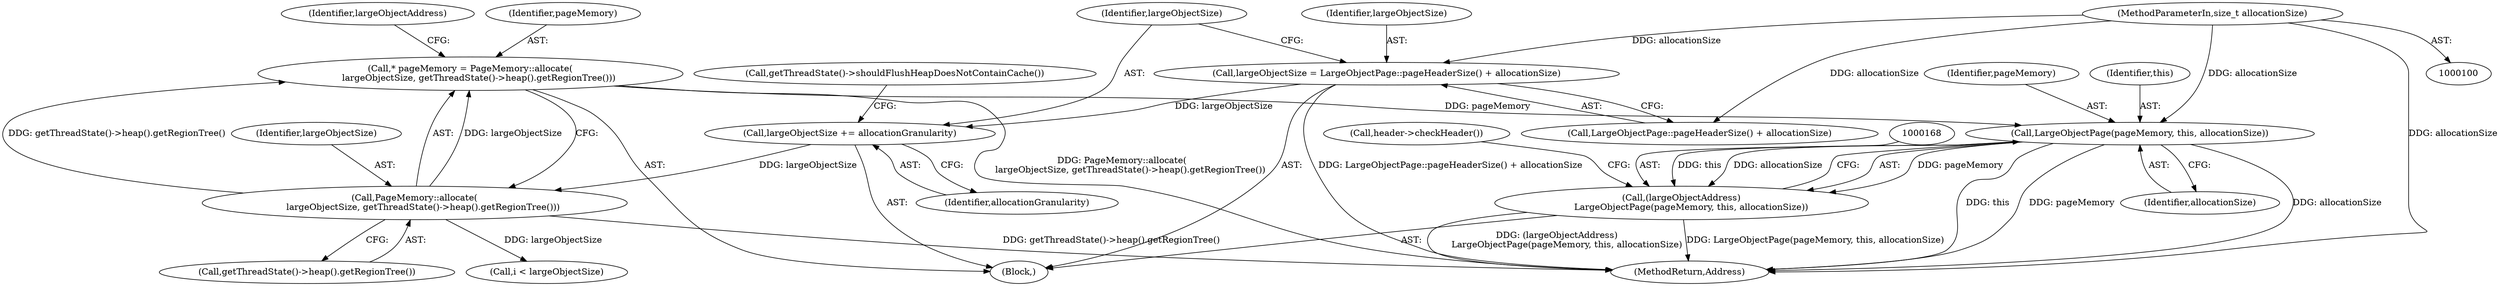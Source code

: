 digraph "0_Chrome_0749ec24fae74ec32d0567eef0e5ec43c84dbcb9_4@API" {
"1000115" [label="(Call,* pageMemory = PageMemory::allocate(\n      largeObjectSize, getThreadState()->heap().getRegionTree()))"];
"1000117" [label="(Call,PageMemory::allocate(\n      largeObjectSize, getThreadState()->heap().getRegionTree()))"];
"1000110" [label="(Call,largeObjectSize += allocationGranularity)"];
"1000105" [label="(Call,largeObjectSize = LargeObjectPage::pageHeaderSize() + allocationSize)"];
"1000101" [label="(MethodParameterIn,size_t allocationSize)"];
"1000169" [label="(Call,LargeObjectPage(pageMemory, this, allocationSize))"];
"1000167" [label="(Call,(largeObjectAddress)\n       LargeObjectPage(pageMemory, this, allocationSize))"];
"1000106" [label="(Identifier,largeObjectSize)"];
"1000112" [label="(Identifier,allocationGranularity)"];
"1000122" [label="(Identifier,largeObjectAddress)"];
"1000169" [label="(Call,LargeObjectPage(pageMemory, this, allocationSize))"];
"1000116" [label="(Identifier,pageMemory)"];
"1000113" [label="(Call,getThreadState()->shouldFlushHeapDoesNotContainCache())"];
"1000170" [label="(Identifier,pageMemory)"];
"1000101" [label="(MethodParameterIn,size_t allocationSize)"];
"1000111" [label="(Identifier,largeObjectSize)"];
"1000118" [label="(Identifier,largeObjectSize)"];
"1000173" [label="(Call,header->checkHeader())"];
"1000107" [label="(Call,LargeObjectPage::pageHeaderSize() + allocationSize)"];
"1000103" [label="(Block,)"];
"1000193" [label="(MethodReturn,Address)"];
"1000110" [label="(Call,largeObjectSize += allocationGranularity)"];
"1000171" [label="(Identifier,this)"];
"1000115" [label="(Call,* pageMemory = PageMemory::allocate(\n      largeObjectSize, getThreadState()->heap().getRegionTree()))"];
"1000167" [label="(Call,(largeObjectAddress)\n       LargeObjectPage(pageMemory, this, allocationSize))"];
"1000105" [label="(Call,largeObjectSize = LargeObjectPage::pageHeaderSize() + allocationSize)"];
"1000135" [label="(Call,i < largeObjectSize)"];
"1000117" [label="(Call,PageMemory::allocate(\n      largeObjectSize, getThreadState()->heap().getRegionTree()))"];
"1000119" [label="(Call,getThreadState()->heap().getRegionTree())"];
"1000172" [label="(Identifier,allocationSize)"];
"1000115" -> "1000103"  [label="AST: "];
"1000115" -> "1000117"  [label="CFG: "];
"1000116" -> "1000115"  [label="AST: "];
"1000117" -> "1000115"  [label="AST: "];
"1000122" -> "1000115"  [label="CFG: "];
"1000115" -> "1000193"  [label="DDG: PageMemory::allocate(\n      largeObjectSize, getThreadState()->heap().getRegionTree())"];
"1000117" -> "1000115"  [label="DDG: largeObjectSize"];
"1000117" -> "1000115"  [label="DDG: getThreadState()->heap().getRegionTree()"];
"1000115" -> "1000169"  [label="DDG: pageMemory"];
"1000117" -> "1000119"  [label="CFG: "];
"1000118" -> "1000117"  [label="AST: "];
"1000119" -> "1000117"  [label="AST: "];
"1000117" -> "1000193"  [label="DDG: getThreadState()->heap().getRegionTree()"];
"1000110" -> "1000117"  [label="DDG: largeObjectSize"];
"1000117" -> "1000135"  [label="DDG: largeObjectSize"];
"1000110" -> "1000103"  [label="AST: "];
"1000110" -> "1000112"  [label="CFG: "];
"1000111" -> "1000110"  [label="AST: "];
"1000112" -> "1000110"  [label="AST: "];
"1000113" -> "1000110"  [label="CFG: "];
"1000105" -> "1000110"  [label="DDG: largeObjectSize"];
"1000105" -> "1000103"  [label="AST: "];
"1000105" -> "1000107"  [label="CFG: "];
"1000106" -> "1000105"  [label="AST: "];
"1000107" -> "1000105"  [label="AST: "];
"1000111" -> "1000105"  [label="CFG: "];
"1000105" -> "1000193"  [label="DDG: LargeObjectPage::pageHeaderSize() + allocationSize"];
"1000101" -> "1000105"  [label="DDG: allocationSize"];
"1000101" -> "1000100"  [label="AST: "];
"1000101" -> "1000193"  [label="DDG: allocationSize"];
"1000101" -> "1000107"  [label="DDG: allocationSize"];
"1000101" -> "1000169"  [label="DDG: allocationSize"];
"1000169" -> "1000167"  [label="AST: "];
"1000169" -> "1000172"  [label="CFG: "];
"1000170" -> "1000169"  [label="AST: "];
"1000171" -> "1000169"  [label="AST: "];
"1000172" -> "1000169"  [label="AST: "];
"1000167" -> "1000169"  [label="CFG: "];
"1000169" -> "1000193"  [label="DDG: allocationSize"];
"1000169" -> "1000193"  [label="DDG: this"];
"1000169" -> "1000193"  [label="DDG: pageMemory"];
"1000169" -> "1000167"  [label="DDG: pageMemory"];
"1000169" -> "1000167"  [label="DDG: this"];
"1000169" -> "1000167"  [label="DDG: allocationSize"];
"1000167" -> "1000103"  [label="AST: "];
"1000168" -> "1000167"  [label="AST: "];
"1000173" -> "1000167"  [label="CFG: "];
"1000167" -> "1000193"  [label="DDG: LargeObjectPage(pageMemory, this, allocationSize)"];
"1000167" -> "1000193"  [label="DDG: (largeObjectAddress)\n       LargeObjectPage(pageMemory, this, allocationSize)"];
}
